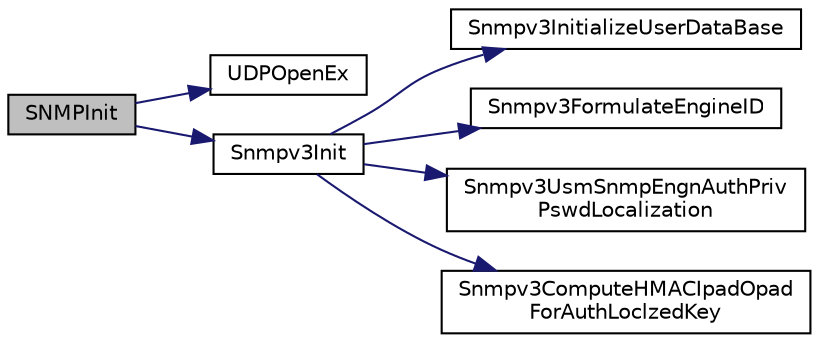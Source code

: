 digraph "SNMPInit"
{
  edge [fontname="Helvetica",fontsize="10",labelfontname="Helvetica",labelfontsize="10"];
  node [fontname="Helvetica",fontsize="10",shape=record];
  rankdir="LR";
  Node1 [label="SNMPInit",height=0.2,width=0.4,color="black", fillcolor="grey75", style="filled", fontcolor="black"];
  Node1 -> Node2 [color="midnightblue",fontsize="10",style="solid"];
  Node2 [label="UDPOpenEx",height=0.2,width=0.4,color="black", fillcolor="white", style="filled",URL="$_u_d_p_8h.html#ae5069afb0cda35b9a306dcb37f222822"];
  Node1 -> Node3 [color="midnightblue",fontsize="10",style="solid"];
  Node3 [label="Snmpv3Init",height=0.2,width=0.4,color="black", fillcolor="white", style="filled",URL="$_s_n_m_p_8c.html#a901a0f81545a44de16bb369250912a62"];
  Node3 -> Node4 [color="midnightblue",fontsize="10",style="solid"];
  Node4 [label="Snmpv3InitializeUserDataBase",height=0.2,width=0.4,color="black", fillcolor="white", style="filled",URL="$_s_n_m_p_8h.html#a03c7761665322e59751b56bdb0d99105"];
  Node3 -> Node5 [color="midnightblue",fontsize="10",style="solid"];
  Node5 [label="Snmpv3FormulateEngineID",height=0.2,width=0.4,color="black", fillcolor="white", style="filled",URL="$_s_n_m_p_8h.html#aca5e27220bcb66dfb375bd058327c82f"];
  Node3 -> Node6 [color="midnightblue",fontsize="10",style="solid"];
  Node6 [label="Snmpv3UsmSnmpEngnAuthPriv\lPswdLocalization",height=0.2,width=0.4,color="black", fillcolor="white", style="filled",URL="$_s_n_m_pv3_8h.html#afa89b2defc22fec999e48da092895566"];
  Node3 -> Node7 [color="midnightblue",fontsize="10",style="solid"];
  Node7 [label="Snmpv3ComputeHMACIpadOpad\lForAuthLoclzedKey",height=0.2,width=0.4,color="black", fillcolor="white", style="filled",URL="$_s_n_m_pv3_8h.html#a065b0a9c5f100d61b725975f2f63fc58"];
}
